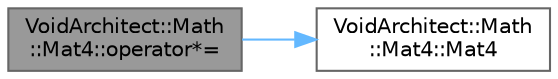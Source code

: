 digraph "VoidArchitect::Math::Mat4::operator*="
{
 // LATEX_PDF_SIZE
  bgcolor="transparent";
  edge [fontname=Helvetica,fontsize=10,labelfontname=Helvetica,labelfontsize=10];
  node [fontname=Helvetica,fontsize=10,shape=box,height=0.2,width=0.4];
  rankdir="LR";
  Node1 [id="Node000001",label="VoidArchitect::Math\l::Mat4::operator*=",height=0.2,width=0.4,color="gray40", fillcolor="grey60", style="filled", fontcolor="black",tooltip=" "];
  Node1 -> Node2 [id="edge1_Node000001_Node000002",color="steelblue1",style="solid",tooltip=" "];
  Node2 [id="Node000002",label="VoidArchitect::Math\l::Mat4::Mat4",height=0.2,width=0.4,color="grey40", fillcolor="white", style="filled",URL="$class_void_architect_1_1_math_1_1_mat4.html#a6b7a052d1b04aa2b5c902a58a0966669",tooltip=" "];
}
